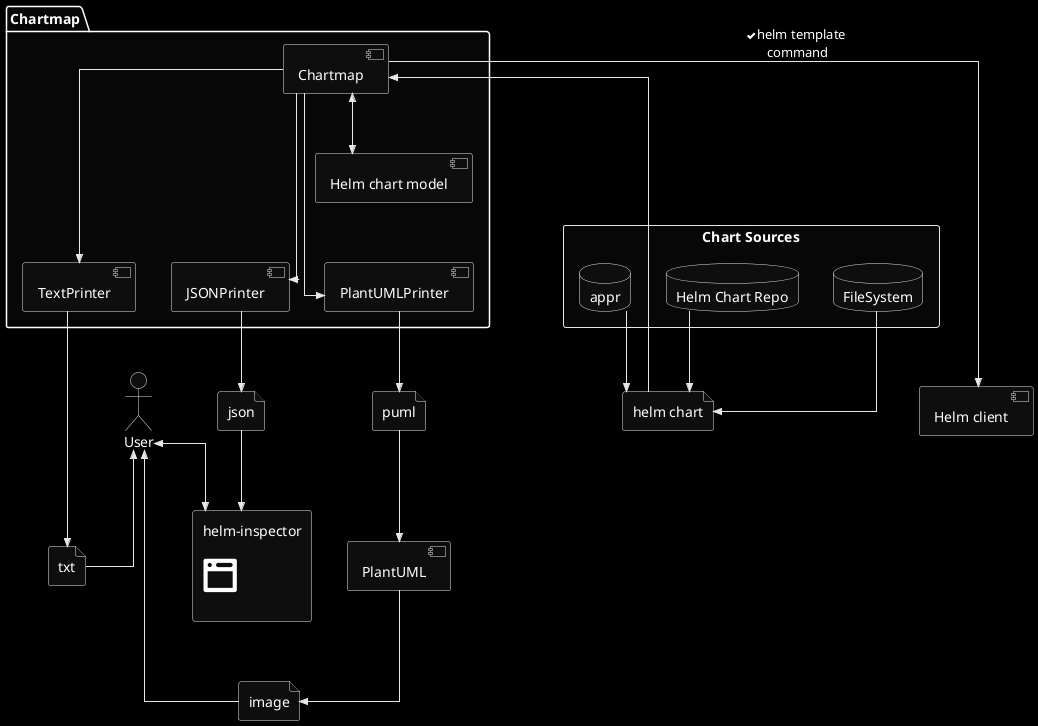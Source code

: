 @startuml

skinparam linetype ortho
skinparam componentStyle uml2
skinparam monochrome reverse
skinparam packageBackgroundColor Ghostwhite

actor a as "User"

file hc as "helm chart"
rectangle cs as "Chart Sources" {
database fs as "FileSystem"
database hr as "Helm Chart Repo"
database ar as "appr"
}

component hcl as "Helm client"
component pu as "PlantUML"
rectangle hi as "helm-inspector\n\n<size:50><&browser>\n"

file pf as "puml"
file tf as "txt"
file jf as "json"
file if as "image"

package app as "Chartmap" {
 component cm as "Chartmap"
 component pup as "PlantUMLPrinter"
 component tp as "TextPrinter"
 component jp as "JSONPrinter"
 component hcm as "Helm chart model"
}
cm ---->> hcl: <&check>helm template\n command
cm <<-->> hcm
cm <<---- hc
cm --->> [pup]
cm --->> [tp]
cm --->> [jp]
fs -->> hc
hr -->> hc
ar -->> hc
pup -->> pf
tp -->> tf
jp -->> jf
pf -->> pu
pu -->> if
jf -->> hi
a <<-- if
a <<-->> hi
a <<-- tf


@enduml